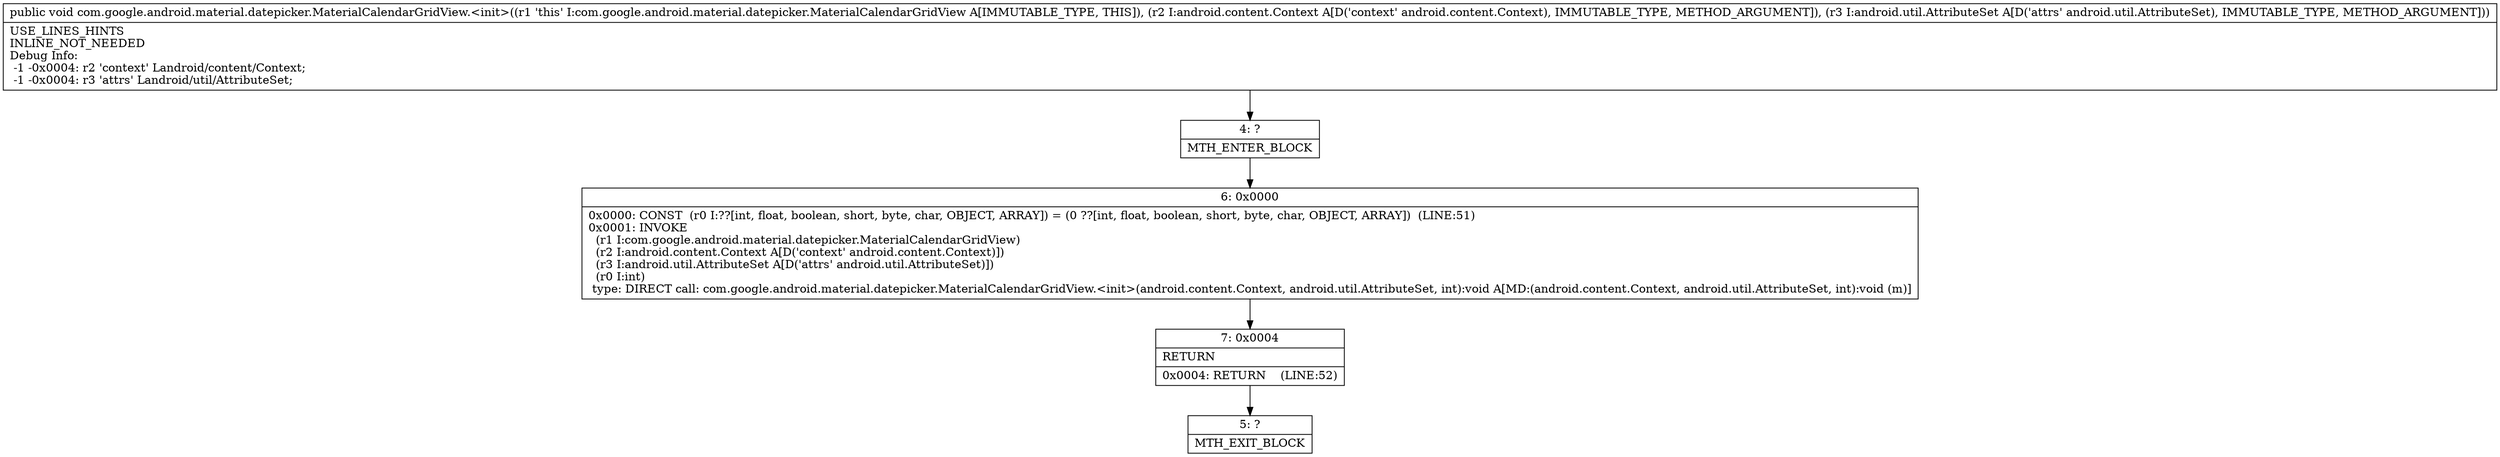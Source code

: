 digraph "CFG forcom.google.android.material.datepicker.MaterialCalendarGridView.\<init\>(Landroid\/content\/Context;Landroid\/util\/AttributeSet;)V" {
Node_4 [shape=record,label="{4\:\ ?|MTH_ENTER_BLOCK\l}"];
Node_6 [shape=record,label="{6\:\ 0x0000|0x0000: CONST  (r0 I:??[int, float, boolean, short, byte, char, OBJECT, ARRAY]) = (0 ??[int, float, boolean, short, byte, char, OBJECT, ARRAY])  (LINE:51)\l0x0001: INVOKE  \l  (r1 I:com.google.android.material.datepicker.MaterialCalendarGridView)\l  (r2 I:android.content.Context A[D('context' android.content.Context)])\l  (r3 I:android.util.AttributeSet A[D('attrs' android.util.AttributeSet)])\l  (r0 I:int)\l type: DIRECT call: com.google.android.material.datepicker.MaterialCalendarGridView.\<init\>(android.content.Context, android.util.AttributeSet, int):void A[MD:(android.content.Context, android.util.AttributeSet, int):void (m)]\l}"];
Node_7 [shape=record,label="{7\:\ 0x0004|RETURN\l|0x0004: RETURN    (LINE:52)\l}"];
Node_5 [shape=record,label="{5\:\ ?|MTH_EXIT_BLOCK\l}"];
MethodNode[shape=record,label="{public void com.google.android.material.datepicker.MaterialCalendarGridView.\<init\>((r1 'this' I:com.google.android.material.datepicker.MaterialCalendarGridView A[IMMUTABLE_TYPE, THIS]), (r2 I:android.content.Context A[D('context' android.content.Context), IMMUTABLE_TYPE, METHOD_ARGUMENT]), (r3 I:android.util.AttributeSet A[D('attrs' android.util.AttributeSet), IMMUTABLE_TYPE, METHOD_ARGUMENT]))  | USE_LINES_HINTS\lINLINE_NOT_NEEDED\lDebug Info:\l  \-1 \-0x0004: r2 'context' Landroid\/content\/Context;\l  \-1 \-0x0004: r3 'attrs' Landroid\/util\/AttributeSet;\l}"];
MethodNode -> Node_4;Node_4 -> Node_6;
Node_6 -> Node_7;
Node_7 -> Node_5;
}

